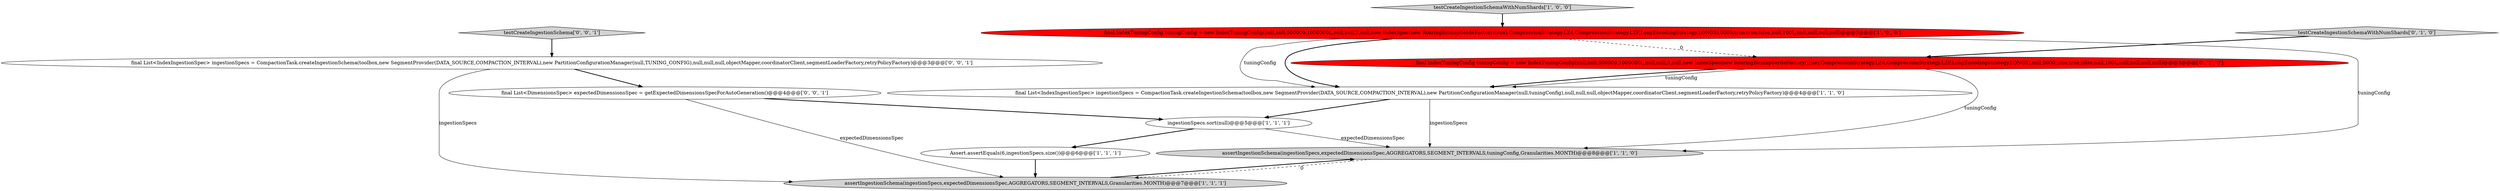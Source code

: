 digraph {
4 [style = filled, label = "final IndexTuningConfig tuningConfig = new IndexTuningConfig(null,null,500000,1000000L,null,null,3,null,new IndexSpec(new RoaringBitmapSerdeFactory(true),CompressionStrategy.LZ4,CompressionStrategy.LZF,LongEncodingStrategy.LONGS),5000,true,true,false,null,100L,null,null,null,null)@@@3@@@['1', '0', '0']", fillcolor = red, shape = ellipse image = "AAA1AAABBB1BBB"];
2 [style = filled, label = "assertIngestionSchema(ingestionSpecs,expectedDimensionsSpec,AGGREGATORS,SEGMENT_INTERVALS,Granularities.MONTH)@@@7@@@['1', '1', '1']", fillcolor = lightgray, shape = ellipse image = "AAA0AAABBB1BBB"];
5 [style = filled, label = "final List<IndexIngestionSpec> ingestionSpecs = CompactionTask.createIngestionSchema(toolbox,new SegmentProvider(DATA_SOURCE,COMPACTION_INTERVAL),new PartitionConfigurationManager(null,tuningConfig),null,null,null,objectMapper,coordinatorClient,segmentLoaderFactory,retryPolicyFactory)@@@4@@@['1', '1', '0']", fillcolor = white, shape = ellipse image = "AAA0AAABBB1BBB"];
7 [style = filled, label = "final IndexTuningConfig tuningConfig = new IndexTuningConfig(null,null,500000,1000000L,null,null,3,null,new IndexSpec(new RoaringBitmapSerdeFactory(true),CompressionStrategy.LZ4,CompressionStrategy.LZF,LongEncodingStrategy.LONGS),null,5000,true,true,false,null,100L,null,null,null,null)@@@3@@@['0', '1', '0']", fillcolor = red, shape = ellipse image = "AAA1AAABBB2BBB"];
6 [style = filled, label = "assertIngestionSchema(ingestionSpecs,expectedDimensionsSpec,AGGREGATORS,SEGMENT_INTERVALS,tuningConfig,Granularities.MONTH)@@@8@@@['1', '1', '0']", fillcolor = lightgray, shape = ellipse image = "AAA0AAABBB1BBB"];
11 [style = filled, label = "testCreateIngestionSchema['0', '0', '1']", fillcolor = lightgray, shape = diamond image = "AAA0AAABBB3BBB"];
1 [style = filled, label = "Assert.assertEquals(6,ingestionSpecs.size())@@@6@@@['1', '1', '1']", fillcolor = white, shape = ellipse image = "AAA0AAABBB1BBB"];
0 [style = filled, label = "ingestionSpecs.sort(null)@@@5@@@['1', '1', '1']", fillcolor = white, shape = ellipse image = "AAA0AAABBB1BBB"];
9 [style = filled, label = "final List<IndexIngestionSpec> ingestionSpecs = CompactionTask.createIngestionSchema(toolbox,new SegmentProvider(DATA_SOURCE,COMPACTION_INTERVAL),new PartitionConfigurationManager(null,TUNING_CONFIG),null,null,null,objectMapper,coordinatorClient,segmentLoaderFactory,retryPolicyFactory)@@@3@@@['0', '0', '1']", fillcolor = white, shape = ellipse image = "AAA0AAABBB3BBB"];
3 [style = filled, label = "testCreateIngestionSchemaWithNumShards['1', '0', '0']", fillcolor = lightgray, shape = diamond image = "AAA0AAABBB1BBB"];
8 [style = filled, label = "testCreateIngestionSchemaWithNumShards['0', '1', '0']", fillcolor = lightgray, shape = diamond image = "AAA0AAABBB2BBB"];
10 [style = filled, label = "final List<DimensionsSpec> expectedDimensionsSpec = getExpectedDimensionsSpecForAutoGeneration()@@@4@@@['0', '0', '1']", fillcolor = white, shape = ellipse image = "AAA0AAABBB3BBB"];
2->6 [style = bold, label=""];
9->2 [style = solid, label="ingestionSpecs"];
9->10 [style = bold, label=""];
4->6 [style = solid, label="tuningConfig"];
10->2 [style = solid, label="expectedDimensionsSpec"];
11->9 [style = bold, label=""];
3->4 [style = bold, label=""];
0->6 [style = solid, label="expectedDimensionsSpec"];
8->7 [style = bold, label=""];
7->6 [style = solid, label="tuningConfig"];
4->5 [style = solid, label="tuningConfig"];
7->5 [style = bold, label=""];
5->0 [style = bold, label=""];
4->7 [style = dashed, label="0"];
0->1 [style = bold, label=""];
10->0 [style = bold, label=""];
5->6 [style = solid, label="ingestionSpecs"];
7->5 [style = solid, label="tuningConfig"];
1->2 [style = bold, label=""];
4->5 [style = bold, label=""];
6->2 [style = dashed, label="0"];
}
